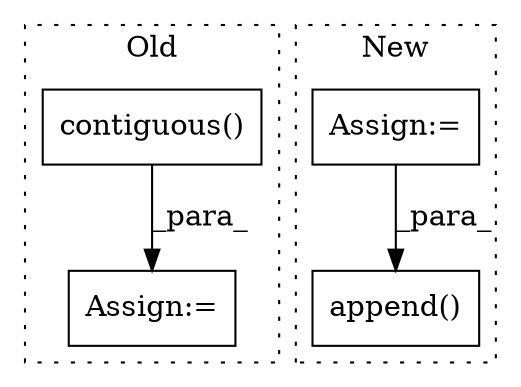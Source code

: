 digraph G {
subgraph cluster0 {
1 [label="contiguous()" a="75" s="5263" l="16" shape="box"];
4 [label="Assign:=" a="68" s="5260" l="3" shape="box"];
label = "Old";
style="dotted";
}
subgraph cluster1 {
2 [label="append()" a="75" s="7113,7174" l="21,1" shape="box"];
3 [label="Assign:=" a="68" s="7008" l="3" shape="box"];
label = "New";
style="dotted";
}
1 -> 4 [label="_para_"];
3 -> 2 [label="_para_"];
}